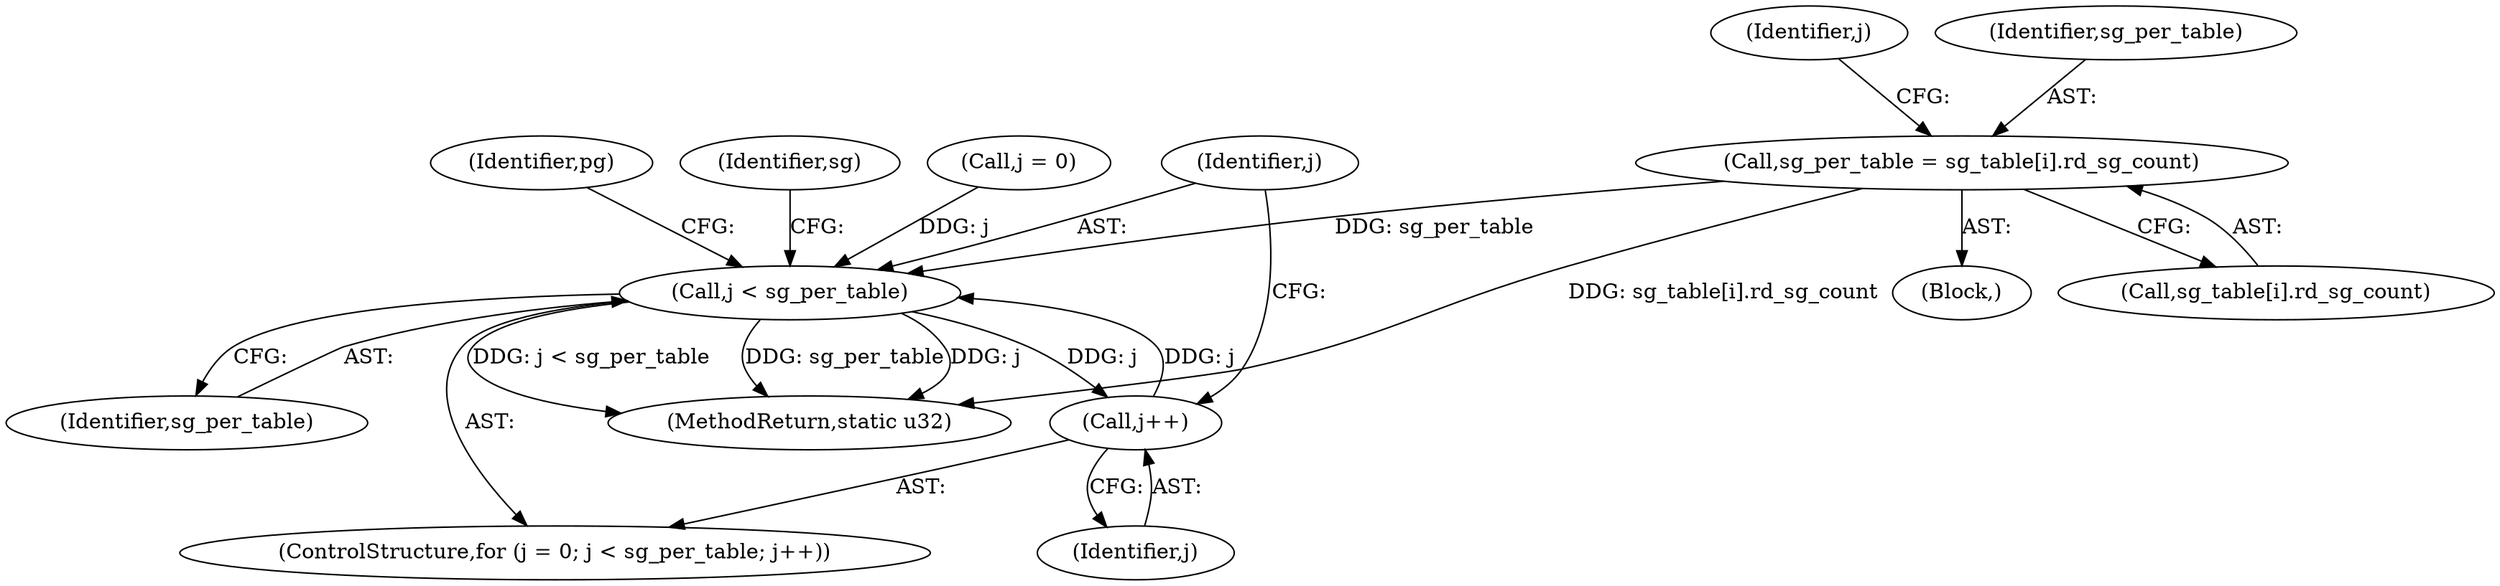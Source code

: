 digraph "0_linux_4442dc8a92b8f9ad8ee9e7f8438f4c04c03a22dc_0@array" {
"1000131" [label="(Call,sg_per_table = sg_table[i].rd_sg_count)"];
"1000142" [label="(Call,j < sg_per_table)"];
"1000145" [label="(Call,j++)"];
"1000168" [label="(MethodReturn,static u32)"];
"1000142" [label="(Call,j < sg_per_table)"];
"1000163" [label="(Identifier,sg)"];
"1000139" [label="(Call,j = 0)"];
"1000131" [label="(Call,sg_per_table = sg_table[i].rd_sg_count)"];
"1000138" [label="(ControlStructure,for (j = 0; j < sg_per_table; j++))"];
"1000123" [label="(Block,)"];
"1000133" [label="(Call,sg_table[i].rd_sg_count)"];
"1000144" [label="(Identifier,sg_per_table)"];
"1000143" [label="(Identifier,j)"];
"1000140" [label="(Identifier,j)"];
"1000132" [label="(Identifier,sg_per_table)"];
"1000149" [label="(Identifier,pg)"];
"1000145" [label="(Call,j++)"];
"1000146" [label="(Identifier,j)"];
"1000131" -> "1000123"  [label="AST: "];
"1000131" -> "1000133"  [label="CFG: "];
"1000132" -> "1000131"  [label="AST: "];
"1000133" -> "1000131"  [label="AST: "];
"1000140" -> "1000131"  [label="CFG: "];
"1000131" -> "1000168"  [label="DDG: sg_table[i].rd_sg_count"];
"1000131" -> "1000142"  [label="DDG: sg_per_table"];
"1000142" -> "1000138"  [label="AST: "];
"1000142" -> "1000144"  [label="CFG: "];
"1000143" -> "1000142"  [label="AST: "];
"1000144" -> "1000142"  [label="AST: "];
"1000149" -> "1000142"  [label="CFG: "];
"1000163" -> "1000142"  [label="CFG: "];
"1000142" -> "1000168"  [label="DDG: j < sg_per_table"];
"1000142" -> "1000168"  [label="DDG: sg_per_table"];
"1000142" -> "1000168"  [label="DDG: j"];
"1000139" -> "1000142"  [label="DDG: j"];
"1000145" -> "1000142"  [label="DDG: j"];
"1000142" -> "1000145"  [label="DDG: j"];
"1000145" -> "1000138"  [label="AST: "];
"1000145" -> "1000146"  [label="CFG: "];
"1000146" -> "1000145"  [label="AST: "];
"1000143" -> "1000145"  [label="CFG: "];
}
